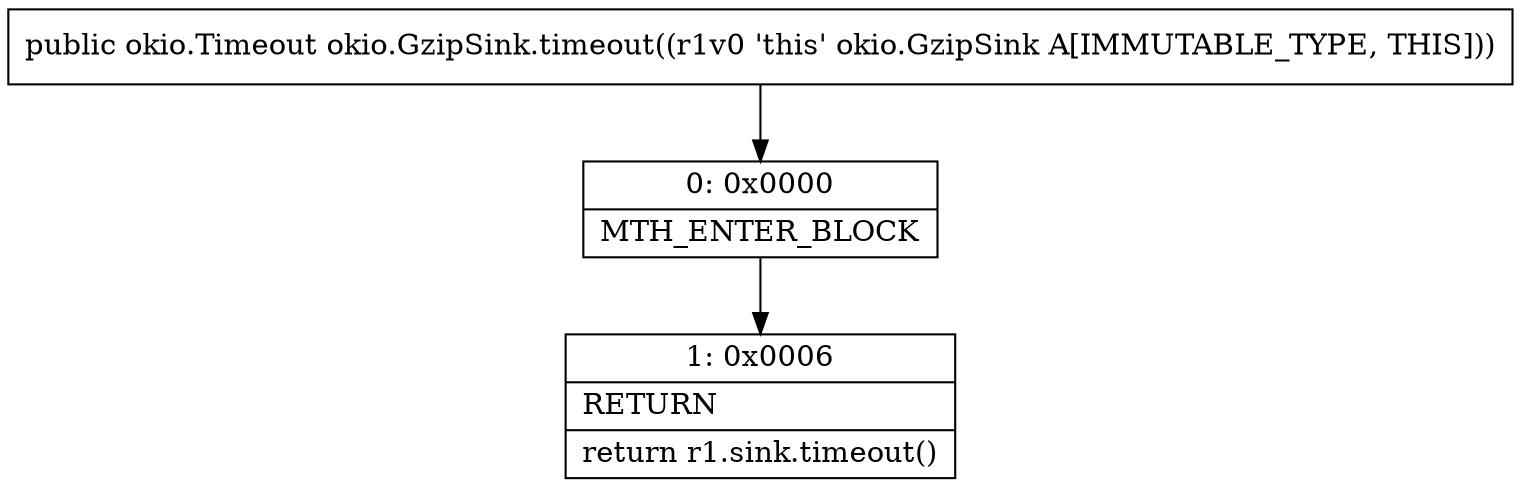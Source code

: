 digraph "CFG forokio.GzipSink.timeout()Lokio\/Timeout;" {
Node_0 [shape=record,label="{0\:\ 0x0000|MTH_ENTER_BLOCK\l}"];
Node_1 [shape=record,label="{1\:\ 0x0006|RETURN\l|return r1.sink.timeout()\l}"];
MethodNode[shape=record,label="{public okio.Timeout okio.GzipSink.timeout((r1v0 'this' okio.GzipSink A[IMMUTABLE_TYPE, THIS])) }"];
MethodNode -> Node_0;
Node_0 -> Node_1;
}

